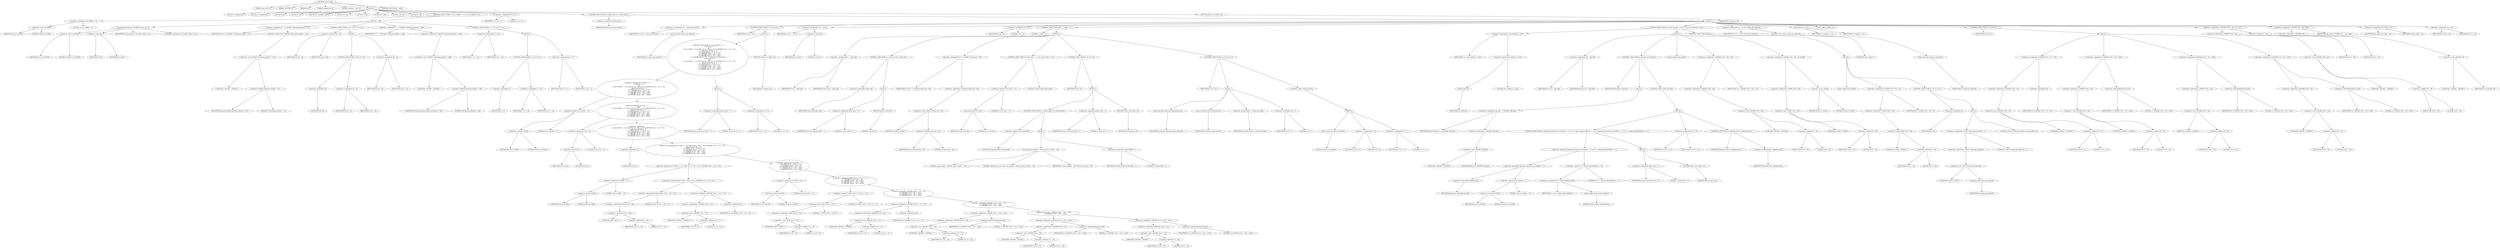 digraph cache_insert {  
"1000111" [label = "(METHOD,cache_insert)" ]
"1000112" [label = "(PARAM,const char *a1)" ]
"1000113" [label = "(PARAM,_DWORD *a2)" ]
"1000114" [label = "(PARAM,int a3)" ]
"1000115" [label = "(PARAM,unsigned int a4)" ]
"1000116" [label = "(PARAM,unsigned __int16 a5)" ]
"1000117" [label = "(BLOCK,,)" ]
"1000118" [label = "(LOCAL,v6: unsigned int)" ]
"1000119" [label = "(LOCAL,v7: unsigned int)" ]
"1000120" [label = "(LOCAL,v8: int)" ]
"1000121" [label = "(LOCAL,v9: int)" ]
"1000122" [label = "(LOCAL,v10: unsigned __int16)" ]
"1000123" [label = "(LOCAL,v11: char *)" ]
"1000124" [label = "(LOCAL,v12: int)" ]
"1000125" [label = "(LOCAL,v13: char)" ]
"1000126" [label = "(LOCAL,v14: int)" ]
"1000127" [label = "(LOCAL,v15: int)" ]
"1000128" [label = "(CONTROL_STRUCTURE,if ( (a5 & 0x980) != 0 ),if ( (a5 & 0x980) != 0 ))" ]
"1000129" [label = "(<operator>.notEquals,(a5 & 0x980) != 0)" ]
"1000130" [label = "(<operator>.and,a5 & 0x980)" ]
"1000131" [label = "(IDENTIFIER,a5,a5 & 0x980)" ]
"1000132" [label = "(LITERAL,0x980,a5 & 0x980)" ]
"1000133" [label = "(LITERAL,0,(a5 & 0x980) != 0)" ]
"1000134" [label = "(BLOCK,,)" ]
"1000135" [label = "(log_query,log_query(a5 | 0x10000, (int)a1, a2, 0))" ]
"1000136" [label = "(<operator>.or,a5 | 0x10000)" ]
"1000137" [label = "(IDENTIFIER,a5,a5 | 0x10000)" ]
"1000138" [label = "(LITERAL,0x10000,a5 | 0x10000)" ]
"1000139" [label = "(<operator>.cast,(int)a1)" ]
"1000140" [label = "(UNKNOWN,int,int)" ]
"1000141" [label = "(IDENTIFIER,a1,(int)a1)" ]
"1000142" [label = "(IDENTIFIER,a2,log_query(a5 | 0x10000, (int)a1, a2, 0))" ]
"1000143" [label = "(LITERAL,0,log_query(a5 | 0x10000, (int)a1, a2, 0))" ]
"1000144" [label = "(<operator>.assignment,v6 = *(_DWORD *)(dnsmasq_daemon + 252))" ]
"1000145" [label = "(IDENTIFIER,v6,v6 = *(_DWORD *)(dnsmasq_daemon + 252))" ]
"1000146" [label = "(<operator>.indirection,*(_DWORD *)(dnsmasq_daemon + 252))" ]
"1000147" [label = "(<operator>.cast,(_DWORD *)(dnsmasq_daemon + 252))" ]
"1000148" [label = "(UNKNOWN,_DWORD *,_DWORD *)" ]
"1000149" [label = "(<operator>.addition,dnsmasq_daemon + 252)" ]
"1000150" [label = "(IDENTIFIER,dnsmasq_daemon,dnsmasq_daemon + 252)" ]
"1000151" [label = "(LITERAL,252,dnsmasq_daemon + 252)" ]
"1000152" [label = "(CONTROL_STRUCTURE,if ( v6 < a4 ),if ( v6 < a4 ))" ]
"1000153" [label = "(<operator>.lessThan,v6 < a4)" ]
"1000154" [label = "(IDENTIFIER,v6,v6 < a4)" ]
"1000155" [label = "(IDENTIFIER,a4,v6 < a4)" ]
"1000156" [label = "(BLOCK,,)" ]
"1000157" [label = "(CONTROL_STRUCTURE,if ( !v6 ),if ( !v6 ))" ]
"1000158" [label = "(<operator>.logicalNot,!v6)" ]
"1000159" [label = "(IDENTIFIER,v6,!v6)" ]
"1000160" [label = "(<operator>.assignment,v6 = a4)" ]
"1000161" [label = "(IDENTIFIER,v6,v6 = a4)" ]
"1000162" [label = "(IDENTIFIER,a4,v6 = a4)" ]
"1000163" [label = "(<operator>.assignment,a4 = v6)" ]
"1000164" [label = "(IDENTIFIER,a4,a4 = v6)" ]
"1000165" [label = "(IDENTIFIER,v6,a4 = v6)" ]
"1000166" [label = "(<operator>.assignment,v7 = *(_DWORD *)(dnsmasq_daemon + 248))" ]
"1000167" [label = "(IDENTIFIER,v7,v7 = *(_DWORD *)(dnsmasq_daemon + 248))" ]
"1000168" [label = "(<operator>.indirection,*(_DWORD *)(dnsmasq_daemon + 248))" ]
"1000169" [label = "(<operator>.cast,(_DWORD *)(dnsmasq_daemon + 248))" ]
"1000170" [label = "(UNKNOWN,_DWORD *,_DWORD *)" ]
"1000171" [label = "(<operator>.addition,dnsmasq_daemon + 248)" ]
"1000172" [label = "(IDENTIFIER,dnsmasq_daemon,dnsmasq_daemon + 248)" ]
"1000173" [label = "(LITERAL,248,dnsmasq_daemon + 248)" ]
"1000174" [label = "(CONTROL_STRUCTURE,if ( v7 > a4 ),if ( v7 > a4 ))" ]
"1000175" [label = "(<operator>.greaterThan,v7 > a4)" ]
"1000176" [label = "(IDENTIFIER,v7,v7 > a4)" ]
"1000177" [label = "(IDENTIFIER,a4,v7 > a4)" ]
"1000178" [label = "(BLOCK,,)" ]
"1000179" [label = "(CONTROL_STRUCTURE,if ( !v7 ),if ( !v7 ))" ]
"1000180" [label = "(<operator>.logicalNot,!v7)" ]
"1000181" [label = "(IDENTIFIER,v7,!v7)" ]
"1000182" [label = "(<operator>.assignment,v7 = a4)" ]
"1000183" [label = "(IDENTIFIER,v7,v7 = a4)" ]
"1000184" [label = "(IDENTIFIER,a4,v7 = a4)" ]
"1000185" [label = "(<operator>.assignment,a4 = v7)" ]
"1000186" [label = "(IDENTIFIER,a4,a4 = v7)" ]
"1000187" [label = "(IDENTIFIER,v7,a4 = v7)" ]
"1000188" [label = "(<operator>.assignment,v14 = 0)" ]
"1000189" [label = "(IDENTIFIER,v14,v14 = 0)" ]
"1000190" [label = "(LITERAL,0,v14 = 0)" ]
"1000191" [label = "(CONTROL_STRUCTURE,if ( !insert_error ),if ( !insert_error ))" ]
"1000192" [label = "(<operator>.logicalNot,!insert_error)" ]
"1000193" [label = "(IDENTIFIER,insert_error,!insert_error)" ]
"1000194" [label = "(BLOCK,,)" ]
"1000195" [label = "(<operator>.assignment,v14 = cache_scan_free(a5))" ]
"1000196" [label = "(IDENTIFIER,v14,v14 = cache_scan_free(a5))" ]
"1000197" [label = "(cache_scan_free,cache_scan_free(a5))" ]
"1000198" [label = "(IDENTIFIER,a5,cache_scan_free(a5))" ]
"1000199" [label = "(CONTROL_STRUCTURE,if ( v14 ),if ( v14 ))" ]
"1000200" [label = "(IDENTIFIER,v14,if ( v14 ))" ]
"1000201" [label = "(BLOCK,,)" ]
"1000202" [label = "(CONTROL_STRUCTURE,if ( (a5 & 0x180) == 0\n        || (a5 & 8) == 0\n        || !a2\n        || ((a5 & 0x80) == 0 || *(char *)(v14 + 36) >= 0 || *(_DWORD *)(v14 + 12) != *a2)\n        && ((a5 & 0x100) == 0\n         || (*(_BYTE *)(v14 + 37) & 1) == 0\n         || *(_DWORD *)(v14 + 12) != *a2\n         || *(_DWORD *)(v14 + 16) != a2[1]\n         || *(_DWORD *)(v14 + 20) != a2[2]\n         || *(_DWORD *)(v14 + 24) != a2[3]) ),if ( (a5 & 0x180) == 0\n        || (a5 & 8) == 0\n        || !a2\n        || ((a5 & 0x80) == 0 || *(char *)(v14 + 36) >= 0 || *(_DWORD *)(v14 + 12) != *a2)\n        && ((a5 & 0x100) == 0\n         || (*(_BYTE *)(v14 + 37) & 1) == 0\n         || *(_DWORD *)(v14 + 12) != *a2\n         || *(_DWORD *)(v14 + 16) != a2[1]\n         || *(_DWORD *)(v14 + 20) != a2[2]\n         || *(_DWORD *)(v14 + 24) != a2[3]) ))" ]
"1000203" [label = "(<operator>.logicalOr,(a5 & 0x180) == 0\n        || (a5 & 8) == 0\n        || !a2\n        || ((a5 & 0x80) == 0 || *(char *)(v14 + 36) >= 0 || *(_DWORD *)(v14 + 12) != *a2)\n        && ((a5 & 0x100) == 0\n         || (*(_BYTE *)(v14 + 37) & 1) == 0\n         || *(_DWORD *)(v14 + 12) != *a2\n         || *(_DWORD *)(v14 + 16) != a2[1]\n         || *(_DWORD *)(v14 + 20) != a2[2]\n         || *(_DWORD *)(v14 + 24) != a2[3]))" ]
"1000204" [label = "(<operator>.equals,(a5 & 0x180) == 0)" ]
"1000205" [label = "(<operator>.and,a5 & 0x180)" ]
"1000206" [label = "(IDENTIFIER,a5,a5 & 0x180)" ]
"1000207" [label = "(LITERAL,0x180,a5 & 0x180)" ]
"1000208" [label = "(LITERAL,0,(a5 & 0x180) == 0)" ]
"1000209" [label = "(<operator>.logicalOr,(a5 & 8) == 0\n        || !a2\n        || ((a5 & 0x80) == 0 || *(char *)(v14 + 36) >= 0 || *(_DWORD *)(v14 + 12) != *a2)\n        && ((a5 & 0x100) == 0\n         || (*(_BYTE *)(v14 + 37) & 1) == 0\n         || *(_DWORD *)(v14 + 12) != *a2\n         || *(_DWORD *)(v14 + 16) != a2[1]\n         || *(_DWORD *)(v14 + 20) != a2[2]\n         || *(_DWORD *)(v14 + 24) != a2[3]))" ]
"1000210" [label = "(<operator>.equals,(a5 & 8) == 0)" ]
"1000211" [label = "(<operator>.and,a5 & 8)" ]
"1000212" [label = "(IDENTIFIER,a5,a5 & 8)" ]
"1000213" [label = "(LITERAL,8,a5 & 8)" ]
"1000214" [label = "(LITERAL,0,(a5 & 8) == 0)" ]
"1000215" [label = "(<operator>.logicalOr,!a2\n        || ((a5 & 0x80) == 0 || *(char *)(v14 + 36) >= 0 || *(_DWORD *)(v14 + 12) != *a2)\n        && ((a5 & 0x100) == 0\n         || (*(_BYTE *)(v14 + 37) & 1) == 0\n         || *(_DWORD *)(v14 + 12) != *a2\n         || *(_DWORD *)(v14 + 16) != a2[1]\n         || *(_DWORD *)(v14 + 20) != a2[2]\n         || *(_DWORD *)(v14 + 24) != a2[3]))" ]
"1000216" [label = "(<operator>.logicalNot,!a2)" ]
"1000217" [label = "(IDENTIFIER,a2,!a2)" ]
"1000218" [label = "(<operator>.logicalAnd,((a5 & 0x80) == 0 || *(char *)(v14 + 36) >= 0 || *(_DWORD *)(v14 + 12) != *a2)\n        && ((a5 & 0x100) == 0\n         || (*(_BYTE *)(v14 + 37) & 1) == 0\n         || *(_DWORD *)(v14 + 12) != *a2\n         || *(_DWORD *)(v14 + 16) != a2[1]\n         || *(_DWORD *)(v14 + 20) != a2[2]\n         || *(_DWORD *)(v14 + 24) != a2[3]))" ]
"1000219" [label = "(<operator>.logicalOr,(a5 & 0x80) == 0 || *(char *)(v14 + 36) >= 0 || *(_DWORD *)(v14 + 12) != *a2)" ]
"1000220" [label = "(<operator>.equals,(a5 & 0x80) == 0)" ]
"1000221" [label = "(<operator>.and,a5 & 0x80)" ]
"1000222" [label = "(IDENTIFIER,a5,a5 & 0x80)" ]
"1000223" [label = "(LITERAL,0x80,a5 & 0x80)" ]
"1000224" [label = "(LITERAL,0,(a5 & 0x80) == 0)" ]
"1000225" [label = "(<operator>.logicalOr,*(char *)(v14 + 36) >= 0 || *(_DWORD *)(v14 + 12) != *a2)" ]
"1000226" [label = "(<operator>.greaterEqualsThan,*(char *)(v14 + 36) >= 0)" ]
"1000227" [label = "(<operator>.indirection,*(char *)(v14 + 36))" ]
"1000228" [label = "(<operator>.cast,(char *)(v14 + 36))" ]
"1000229" [label = "(UNKNOWN,char *,char *)" ]
"1000230" [label = "(<operator>.addition,v14 + 36)" ]
"1000231" [label = "(IDENTIFIER,v14,v14 + 36)" ]
"1000232" [label = "(LITERAL,36,v14 + 36)" ]
"1000233" [label = "(LITERAL,0,*(char *)(v14 + 36) >= 0)" ]
"1000234" [label = "(<operator>.notEquals,*(_DWORD *)(v14 + 12) != *a2)" ]
"1000235" [label = "(<operator>.indirection,*(_DWORD *)(v14 + 12))" ]
"1000236" [label = "(<operator>.cast,(_DWORD *)(v14 + 12))" ]
"1000237" [label = "(UNKNOWN,_DWORD *,_DWORD *)" ]
"1000238" [label = "(<operator>.addition,v14 + 12)" ]
"1000239" [label = "(IDENTIFIER,v14,v14 + 12)" ]
"1000240" [label = "(LITERAL,12,v14 + 12)" ]
"1000241" [label = "(<operator>.indirection,*a2)" ]
"1000242" [label = "(IDENTIFIER,a2,*(_DWORD *)(v14 + 12) != *a2)" ]
"1000243" [label = "(<operator>.logicalOr,(a5 & 0x100) == 0\n         || (*(_BYTE *)(v14 + 37) & 1) == 0\n         || *(_DWORD *)(v14 + 12) != *a2\n         || *(_DWORD *)(v14 + 16) != a2[1]\n         || *(_DWORD *)(v14 + 20) != a2[2]\n         || *(_DWORD *)(v14 + 24) != a2[3])" ]
"1000244" [label = "(<operator>.equals,(a5 & 0x100) == 0)" ]
"1000245" [label = "(<operator>.and,a5 & 0x100)" ]
"1000246" [label = "(IDENTIFIER,a5,a5 & 0x100)" ]
"1000247" [label = "(LITERAL,0x100,a5 & 0x100)" ]
"1000248" [label = "(LITERAL,0,(a5 & 0x100) == 0)" ]
"1000249" [label = "(<operator>.logicalOr,(*(_BYTE *)(v14 + 37) & 1) == 0\n         || *(_DWORD *)(v14 + 12) != *a2\n         || *(_DWORD *)(v14 + 16) != a2[1]\n         || *(_DWORD *)(v14 + 20) != a2[2]\n         || *(_DWORD *)(v14 + 24) != a2[3])" ]
"1000250" [label = "(<operator>.equals,(*(_BYTE *)(v14 + 37) & 1) == 0)" ]
"1000251" [label = "(<operator>.and,*(_BYTE *)(v14 + 37) & 1)" ]
"1000252" [label = "(<operator>.indirection,*(_BYTE *)(v14 + 37))" ]
"1000253" [label = "(<operator>.cast,(_BYTE *)(v14 + 37))" ]
"1000254" [label = "(UNKNOWN,_BYTE *,_BYTE *)" ]
"1000255" [label = "(<operator>.addition,v14 + 37)" ]
"1000256" [label = "(IDENTIFIER,v14,v14 + 37)" ]
"1000257" [label = "(LITERAL,37,v14 + 37)" ]
"1000258" [label = "(LITERAL,1,*(_BYTE *)(v14 + 37) & 1)" ]
"1000259" [label = "(LITERAL,0,(*(_BYTE *)(v14 + 37) & 1) == 0)" ]
"1000260" [label = "(<operator>.logicalOr,*(_DWORD *)(v14 + 12) != *a2\n         || *(_DWORD *)(v14 + 16) != a2[1]\n         || *(_DWORD *)(v14 + 20) != a2[2]\n         || *(_DWORD *)(v14 + 24) != a2[3])" ]
"1000261" [label = "(<operator>.notEquals,*(_DWORD *)(v14 + 12) != *a2)" ]
"1000262" [label = "(<operator>.indirection,*(_DWORD *)(v14 + 12))" ]
"1000263" [label = "(<operator>.cast,(_DWORD *)(v14 + 12))" ]
"1000264" [label = "(UNKNOWN,_DWORD *,_DWORD *)" ]
"1000265" [label = "(<operator>.addition,v14 + 12)" ]
"1000266" [label = "(IDENTIFIER,v14,v14 + 12)" ]
"1000267" [label = "(LITERAL,12,v14 + 12)" ]
"1000268" [label = "(<operator>.indirection,*a2)" ]
"1000269" [label = "(IDENTIFIER,a2,*(_DWORD *)(v14 + 12) != *a2)" ]
"1000270" [label = "(<operator>.logicalOr,*(_DWORD *)(v14 + 16) != a2[1]\n         || *(_DWORD *)(v14 + 20) != a2[2]\n         || *(_DWORD *)(v14 + 24) != a2[3])" ]
"1000271" [label = "(<operator>.notEquals,*(_DWORD *)(v14 + 16) != a2[1])" ]
"1000272" [label = "(<operator>.indirection,*(_DWORD *)(v14 + 16))" ]
"1000273" [label = "(<operator>.cast,(_DWORD *)(v14 + 16))" ]
"1000274" [label = "(UNKNOWN,_DWORD *,_DWORD *)" ]
"1000275" [label = "(<operator>.addition,v14 + 16)" ]
"1000276" [label = "(IDENTIFIER,v14,v14 + 16)" ]
"1000277" [label = "(LITERAL,16,v14 + 16)" ]
"1000278" [label = "(<operator>.indirectIndexAccess,a2[1])" ]
"1000279" [label = "(IDENTIFIER,a2,*(_DWORD *)(v14 + 16) != a2[1])" ]
"1000280" [label = "(LITERAL,1,*(_DWORD *)(v14 + 16) != a2[1])" ]
"1000281" [label = "(<operator>.logicalOr,*(_DWORD *)(v14 + 20) != a2[2]\n         || *(_DWORD *)(v14 + 24) != a2[3])" ]
"1000282" [label = "(<operator>.notEquals,*(_DWORD *)(v14 + 20) != a2[2])" ]
"1000283" [label = "(<operator>.indirection,*(_DWORD *)(v14 + 20))" ]
"1000284" [label = "(<operator>.cast,(_DWORD *)(v14 + 20))" ]
"1000285" [label = "(UNKNOWN,_DWORD *,_DWORD *)" ]
"1000286" [label = "(<operator>.addition,v14 + 20)" ]
"1000287" [label = "(IDENTIFIER,v14,v14 + 20)" ]
"1000288" [label = "(LITERAL,20,v14 + 20)" ]
"1000289" [label = "(<operator>.indirectIndexAccess,a2[2])" ]
"1000290" [label = "(IDENTIFIER,a2,*(_DWORD *)(v14 + 20) != a2[2])" ]
"1000291" [label = "(LITERAL,2,*(_DWORD *)(v14 + 20) != a2[2])" ]
"1000292" [label = "(<operator>.notEquals,*(_DWORD *)(v14 + 24) != a2[3])" ]
"1000293" [label = "(<operator>.indirection,*(_DWORD *)(v14 + 24))" ]
"1000294" [label = "(<operator>.cast,(_DWORD *)(v14 + 24))" ]
"1000295" [label = "(UNKNOWN,_DWORD *,_DWORD *)" ]
"1000296" [label = "(<operator>.addition,v14 + 24)" ]
"1000297" [label = "(IDENTIFIER,v14,v14 + 24)" ]
"1000298" [label = "(LITERAL,24,v14 + 24)" ]
"1000299" [label = "(<operator>.indirectIndexAccess,a2[3])" ]
"1000300" [label = "(IDENTIFIER,a2,*(_DWORD *)(v14 + 24) != a2[3])" ]
"1000301" [label = "(LITERAL,3,*(_DWORD *)(v14 + 24) != a2[3])" ]
"1000302" [label = "(BLOCK,,)" ]
"1000303" [label = "(<operator>.assignment,insert_error = 1)" ]
"1000304" [label = "(IDENTIFIER,insert_error,insert_error = 1)" ]
"1000305" [label = "(LITERAL,1,insert_error = 1)" ]
"1000306" [label = "(<operator>.assignment,v14 = 0)" ]
"1000307" [label = "(IDENTIFIER,v14,v14 = 0)" ]
"1000308" [label = "(LITERAL,0,v14 = 0)" ]
"1000309" [label = "(RETURN,return v14;,return v14;)" ]
"1000310" [label = "(IDENTIFIER,v14,return v14;)" ]
"1000311" [label = "(<operator>.assignment,v15 = a5 & 4)" ]
"1000312" [label = "(IDENTIFIER,v15,v15 = a5 & 4)" ]
"1000313" [label = "(<operator>.and,a5 & 4)" ]
"1000314" [label = "(IDENTIFIER,a5,a5 & 4)" ]
"1000315" [label = "(LITERAL,4,a5 & 4)" ]
"1000316" [label = "(<operator>.assignment,v8 = 0)" ]
"1000317" [label = "(IDENTIFIER,v8,v8 = 0)" ]
"1000318" [label = "(LITERAL,0,v8 = 0)" ]
"1000319" [label = "(CONTROL_STRUCTURE,while ( 1 ),while ( 1 ))" ]
"1000320" [label = "(LITERAL,1,while ( 1 ))" ]
"1000321" [label = "(BLOCK,,)" ]
"1000322" [label = "(<operator>.assignment,v9 = cache_tail)" ]
"1000323" [label = "(IDENTIFIER,v9,v9 = cache_tail)" ]
"1000324" [label = "(IDENTIFIER,cache_tail,v9 = cache_tail)" ]
"1000325" [label = "(CONTROL_STRUCTURE,if ( !cache_tail ),if ( !cache_tail ))" ]
"1000326" [label = "(<operator>.logicalNot,!cache_tail)" ]
"1000327" [label = "(IDENTIFIER,cache_tail,!cache_tail)" ]
"1000328" [label = "(BLOCK,,)" ]
"1000329" [label = "(<operator>.assignment,insert_error = 1)" ]
"1000330" [label = "(IDENTIFIER,insert_error,insert_error = 1)" ]
"1000331" [label = "(LITERAL,1,insert_error = 1)" ]
"1000332" [label = "(RETURN,return 0;,return 0;)" ]
"1000333" [label = "(LITERAL,0,return 0;)" ]
"1000334" [label = "(<operator>.assignment,v10 = *(_WORD *)(cache_tail + 36))" ]
"1000335" [label = "(IDENTIFIER,v10,v10 = *(_WORD *)(cache_tail + 36))" ]
"1000336" [label = "(<operator>.indirection,*(_WORD *)(cache_tail + 36))" ]
"1000337" [label = "(<operator>.cast,(_WORD *)(cache_tail + 36))" ]
"1000338" [label = "(UNKNOWN,_WORD *,_WORD *)" ]
"1000339" [label = "(<operator>.addition,cache_tail + 36)" ]
"1000340" [label = "(IDENTIFIER,cache_tail,cache_tail + 36)" ]
"1000341" [label = "(LITERAL,36,cache_tail + 36)" ]
"1000342" [label = "(CONTROL_STRUCTURE,if ( (v10 & 0xC) == 0 ),if ( (v10 & 0xC) == 0 ))" ]
"1000343" [label = "(<operator>.equals,(v10 & 0xC) == 0)" ]
"1000344" [label = "(<operator>.and,v10 & 0xC)" ]
"1000345" [label = "(IDENTIFIER,v10,v10 & 0xC)" ]
"1000346" [label = "(LITERAL,0xC,v10 & 0xC)" ]
"1000347" [label = "(LITERAL,0,(v10 & 0xC) == 0)" ]
"1000348" [label = "(CONTROL_STRUCTURE,break;,break;)" ]
"1000349" [label = "(CONTROL_STRUCTURE,if ( v8 ),if ( v8 ))" ]
"1000350" [label = "(IDENTIFIER,v8,if ( v8 ))" ]
"1000351" [label = "(BLOCK,,)" ]
"1000352" [label = "(CONTROL_STRUCTURE,if ( !warned_8446 ),if ( !warned_8446 ))" ]
"1000353" [label = "(<operator>.logicalNot,!warned_8446)" ]
"1000354" [label = "(IDENTIFIER,warned_8446,!warned_8446)" ]
"1000355" [label = "(BLOCK,,)" ]
"1000356" [label = "(my_syslog,my_syslog(3, \"Internal error in cache.\", v13))" ]
"1000357" [label = "(LITERAL,3,my_syslog(3, \"Internal error in cache.\", v13))" ]
"1000358" [label = "(LITERAL,\"Internal error in cache.\",my_syslog(3, \"Internal error in cache.\", v13))" ]
"1000359" [label = "(IDENTIFIER,v13,my_syslog(3, \"Internal error in cache.\", v13))" ]
"1000360" [label = "(<operator>.assignment,warned_8446 = 1)" ]
"1000361" [label = "(IDENTIFIER,warned_8446,warned_8446 = 1)" ]
"1000362" [label = "(LITERAL,1,warned_8446 = 1)" ]
"1000363" [label = "(<operator>.assignment,insert_error = 1)" ]
"1000364" [label = "(IDENTIFIER,insert_error,insert_error = 1)" ]
"1000365" [label = "(LITERAL,1,insert_error = 1)" ]
"1000366" [label = "(RETURN,return v14;,return v14;)" ]
"1000367" [label = "(IDENTIFIER,v14,return v14;)" ]
"1000368" [label = "(CONTROL_STRUCTURE,if ( v15 ),if ( v15 ))" ]
"1000369" [label = "(IDENTIFIER,v15,if ( v15 ))" ]
"1000370" [label = "(BLOCK,,)" ]
"1000371" [label = "(cache_get_name,cache_get_name(cache_tail))" ]
"1000372" [label = "(IDENTIFIER,cache_tail,cache_get_name(cache_tail))" ]
"1000373" [label = "(cache_scan_free,cache_scan_free(v10))" ]
"1000374" [label = "(IDENTIFIER,v10,cache_scan_free(v10))" ]
"1000375" [label = "(<operator>.preIncrement,++cache_live_freed)" ]
"1000376" [label = "(IDENTIFIER,cache_live_freed,++cache_live_freed)" ]
"1000377" [label = "(<operator>.assignment,v8 = 1)" ]
"1000378" [label = "(IDENTIFIER,v8,v8 = 1)" ]
"1000379" [label = "(LITERAL,1,v8 = 1)" ]
"1000380" [label = "(CONTROL_STRUCTURE,else,else)" ]
"1000381" [label = "(BLOCK,,)" ]
"1000382" [label = "(cache_scan_free,cache_scan_free(0))" ]
"1000383" [label = "(LITERAL,0,cache_scan_free(0))" ]
"1000384" [label = "(<operator>.assignment,v8 = 0)" ]
"1000385" [label = "(IDENTIFIER,v8,v8 = 0)" ]
"1000386" [label = "(LITERAL,0,v8 = 0)" ]
"1000387" [label = "(<operator>.assignment,v15 = 1)" ]
"1000388" [label = "(IDENTIFIER,v15,v15 = 1)" ]
"1000389" [label = "(LITERAL,1,v15 = 1)" ]
"1000390" [label = "(CONTROL_STRUCTURE,if ( a1 && strlen(a1) > 0x31 ),if ( a1 && strlen(a1) > 0x31 ))" ]
"1000391" [label = "(<operator>.logicalAnd,a1 && strlen(a1) > 0x31)" ]
"1000392" [label = "(IDENTIFIER,a1,a1 && strlen(a1) > 0x31)" ]
"1000393" [label = "(<operator>.greaterThan,strlen(a1) > 0x31)" ]
"1000394" [label = "(strlen,strlen(a1))" ]
"1000395" [label = "(IDENTIFIER,a1,strlen(a1))" ]
"1000396" [label = "(LITERAL,0x31,strlen(a1) > 0x31)" ]
"1000397" [label = "(BLOCK,,)" ]
"1000398" [label = "(<operator>.assignment,v14 = big_free)" ]
"1000399" [label = "(IDENTIFIER,v14,v14 = big_free)" ]
"1000400" [label = "(IDENTIFIER,big_free,v14 = big_free)" ]
"1000401" [label = "(CONTROL_STRUCTURE,if ( big_free ),if ( big_free ))" ]
"1000402" [label = "(IDENTIFIER,big_free,if ( big_free ))" ]
"1000403" [label = "(BLOCK,,)" ]
"1000404" [label = "(<operator>.assignment,big_free = *(_DWORD *)big_free)" ]
"1000405" [label = "(IDENTIFIER,big_free,big_free = *(_DWORD *)big_free)" ]
"1000406" [label = "(<operator>.indirection,*(_DWORD *)big_free)" ]
"1000407" [label = "(<operator>.cast,(_DWORD *)big_free)" ]
"1000408" [label = "(UNKNOWN,_DWORD *,_DWORD *)" ]
"1000409" [label = "(IDENTIFIER,big_free,(_DWORD *)big_free)" ]
"1000410" [label = "(CONTROL_STRUCTURE,else,else)" ]
"1000411" [label = "(BLOCK,,)" ]
"1000412" [label = "(CONTROL_STRUCTURE,if ( !bignames_left && (a5 & 0x5000) == 0 || (v12 = whine_malloc(0x404u)) == 0 ),if ( !bignames_left && (a5 & 0x5000) == 0 || (v12 = whine_malloc(0x404u)) == 0 ))" ]
"1000413" [label = "(<operator>.logicalOr,!bignames_left && (a5 & 0x5000) == 0 || (v12 = whine_malloc(0x404u)) == 0)" ]
"1000414" [label = "(<operator>.logicalAnd,!bignames_left && (a5 & 0x5000) == 0)" ]
"1000415" [label = "(<operator>.logicalNot,!bignames_left)" ]
"1000416" [label = "(IDENTIFIER,bignames_left,!bignames_left)" ]
"1000417" [label = "(<operator>.equals,(a5 & 0x5000) == 0)" ]
"1000418" [label = "(<operator>.and,a5 & 0x5000)" ]
"1000419" [label = "(IDENTIFIER,a5,a5 & 0x5000)" ]
"1000420" [label = "(LITERAL,0x5000,a5 & 0x5000)" ]
"1000421" [label = "(LITERAL,0,(a5 & 0x5000) == 0)" ]
"1000422" [label = "(<operator>.equals,(v12 = whine_malloc(0x404u)) == 0)" ]
"1000423" [label = "(<operator>.assignment,v12 = whine_malloc(0x404u))" ]
"1000424" [label = "(IDENTIFIER,v12,v12 = whine_malloc(0x404u))" ]
"1000425" [label = "(whine_malloc,whine_malloc(0x404u))" ]
"1000426" [label = "(LITERAL,0x404u,whine_malloc(0x404u))" ]
"1000427" [label = "(LITERAL,0,(v12 = whine_malloc(0x404u)) == 0)" ]
"1000428" [label = "(BLOCK,,)" ]
"1000429" [label = "(<operator>.assignment,insert_error = 1)" ]
"1000430" [label = "(IDENTIFIER,insert_error,insert_error = 1)" ]
"1000431" [label = "(LITERAL,1,insert_error = 1)" ]
"1000432" [label = "(RETURN,return v14;,return v14;)" ]
"1000433" [label = "(IDENTIFIER,v14,return v14;)" ]
"1000434" [label = "(<operator>.assignment,v14 = v12)" ]
"1000435" [label = "(IDENTIFIER,v14,v14 = v12)" ]
"1000436" [label = "(IDENTIFIER,v12,v14 = v12)" ]
"1000437" [label = "(CONTROL_STRUCTURE,if ( bignames_left ),if ( bignames_left ))" ]
"1000438" [label = "(IDENTIFIER,bignames_left,if ( bignames_left ))" ]
"1000439" [label = "(<operator>.preDecrement,--bignames_left)" ]
"1000440" [label = "(IDENTIFIER,bignames_left,--bignames_left)" ]
"1000441" [label = "(cache_unlink,cache_unlink())" ]
"1000442" [label = "(<operator>.assignment,*(_DWORD *)(v9 + 40) = v14)" ]
"1000443" [label = "(<operator>.indirection,*(_DWORD *)(v9 + 40))" ]
"1000444" [label = "(<operator>.cast,(_DWORD *)(v9 + 40))" ]
"1000445" [label = "(UNKNOWN,_DWORD *,_DWORD *)" ]
"1000446" [label = "(<operator>.addition,v9 + 40)" ]
"1000447" [label = "(IDENTIFIER,v9,v9 + 40)" ]
"1000448" [label = "(LITERAL,40,v9 + 40)" ]
"1000449" [label = "(IDENTIFIER,v14,*(_DWORD *)(v9 + 40) = v14)" ]
"1000450" [label = "(<operator>.assignment,*(_WORD *)(v9 + 36) = a5 | 0x200)" ]
"1000451" [label = "(<operator>.indirection,*(_WORD *)(v9 + 36))" ]
"1000452" [label = "(<operator>.cast,(_WORD *)(v9 + 36))" ]
"1000453" [label = "(UNKNOWN,_WORD *,_WORD *)" ]
"1000454" [label = "(<operator>.addition,v9 + 36)" ]
"1000455" [label = "(IDENTIFIER,v9,v9 + 36)" ]
"1000456" [label = "(LITERAL,36,v9 + 36)" ]
"1000457" [label = "(<operator>.or,a5 | 0x200)" ]
"1000458" [label = "(IDENTIFIER,a5,a5 | 0x200)" ]
"1000459" [label = "(LITERAL,0x200,a5 | 0x200)" ]
"1000460" [label = "(CONTROL_STRUCTURE,else,else)" ]
"1000461" [label = "(BLOCK,,)" ]
"1000462" [label = "(cache_unlink,cache_unlink())" ]
"1000463" [label = "(<operator>.assignment,*(_WORD *)(v9 + 36) = a5)" ]
"1000464" [label = "(<operator>.indirection,*(_WORD *)(v9 + 36))" ]
"1000465" [label = "(<operator>.cast,(_WORD *)(v9 + 36))" ]
"1000466" [label = "(UNKNOWN,_WORD *,_WORD *)" ]
"1000467" [label = "(<operator>.addition,v9 + 36)" ]
"1000468" [label = "(IDENTIFIER,v9,v9 + 36)" ]
"1000469" [label = "(LITERAL,36,v9 + 36)" ]
"1000470" [label = "(IDENTIFIER,a5,*(_WORD *)(v9 + 36) = a5)" ]
"1000471" [label = "(CONTROL_STRUCTURE,if ( !a1 ),if ( !a1 ))" ]
"1000472" [label = "(<operator>.logicalNot,!a1)" ]
"1000473" [label = "(IDENTIFIER,a1,!a1)" ]
"1000474" [label = "(BLOCK,,)" ]
"1000475" [label = "(<operator>.assignment,*(_BYTE *)cache_get_name(v9) = 0)" ]
"1000476" [label = "(<operator>.indirection,*(_BYTE *)cache_get_name(v9))" ]
"1000477" [label = "(<operator>.cast,(_BYTE *)cache_get_name(v9))" ]
"1000478" [label = "(UNKNOWN,_BYTE *,_BYTE *)" ]
"1000479" [label = "(cache_get_name,cache_get_name(v9))" ]
"1000480" [label = "(IDENTIFIER,v9,cache_get_name(v9))" ]
"1000481" [label = "(LITERAL,0,*(_BYTE *)cache_get_name(v9) = 0)" ]
"1000482" [label = "(CONTROL_STRUCTURE,goto LABEL_43;,goto LABEL_43;)" ]
"1000483" [label = "(<operator>.assignment,v11 = (char *)cache_get_name(v9))" ]
"1000484" [label = "(IDENTIFIER,v11,v11 = (char *)cache_get_name(v9))" ]
"1000485" [label = "(<operator>.cast,(char *)cache_get_name(v9))" ]
"1000486" [label = "(UNKNOWN,char *,char *)" ]
"1000487" [label = "(cache_get_name,cache_get_name(v9))" ]
"1000488" [label = "(IDENTIFIER,v9,cache_get_name(v9))" ]
"1000489" [label = "(strcpy,strcpy(v11, a1))" ]
"1000490" [label = "(IDENTIFIER,v11,strcpy(v11, a1))" ]
"1000491" [label = "(IDENTIFIER,a1,strcpy(v11, a1))" ]
"1000492" [label = "(JUMP_TARGET,LABEL_43)" ]
"1000493" [label = "(CONTROL_STRUCTURE,if ( a2 ),if ( a2 ))" ]
"1000494" [label = "(IDENTIFIER,a2,if ( a2 ))" ]
"1000495" [label = "(BLOCK,,)" ]
"1000496" [label = "(<operator>.assignment,*(_DWORD *)(v9 + 12) = *a2)" ]
"1000497" [label = "(<operator>.indirection,*(_DWORD *)(v9 + 12))" ]
"1000498" [label = "(<operator>.cast,(_DWORD *)(v9 + 12))" ]
"1000499" [label = "(UNKNOWN,_DWORD *,_DWORD *)" ]
"1000500" [label = "(<operator>.addition,v9 + 12)" ]
"1000501" [label = "(IDENTIFIER,v9,v9 + 12)" ]
"1000502" [label = "(LITERAL,12,v9 + 12)" ]
"1000503" [label = "(<operator>.indirection,*a2)" ]
"1000504" [label = "(IDENTIFIER,a2,*(_DWORD *)(v9 + 12) = *a2)" ]
"1000505" [label = "(<operator>.assignment,*(_DWORD *)(v9 + 16) = a2[1])" ]
"1000506" [label = "(<operator>.indirection,*(_DWORD *)(v9 + 16))" ]
"1000507" [label = "(<operator>.cast,(_DWORD *)(v9 + 16))" ]
"1000508" [label = "(UNKNOWN,_DWORD *,_DWORD *)" ]
"1000509" [label = "(<operator>.addition,v9 + 16)" ]
"1000510" [label = "(IDENTIFIER,v9,v9 + 16)" ]
"1000511" [label = "(LITERAL,16,v9 + 16)" ]
"1000512" [label = "(<operator>.indirectIndexAccess,a2[1])" ]
"1000513" [label = "(IDENTIFIER,a2,*(_DWORD *)(v9 + 16) = a2[1])" ]
"1000514" [label = "(LITERAL,1,*(_DWORD *)(v9 + 16) = a2[1])" ]
"1000515" [label = "(<operator>.assignment,*(_DWORD *)(v9 + 20) = a2[2])" ]
"1000516" [label = "(<operator>.indirection,*(_DWORD *)(v9 + 20))" ]
"1000517" [label = "(<operator>.cast,(_DWORD *)(v9 + 20))" ]
"1000518" [label = "(UNKNOWN,_DWORD *,_DWORD *)" ]
"1000519" [label = "(<operator>.addition,v9 + 20)" ]
"1000520" [label = "(IDENTIFIER,v9,v9 + 20)" ]
"1000521" [label = "(LITERAL,20,v9 + 20)" ]
"1000522" [label = "(<operator>.indirectIndexAccess,a2[2])" ]
"1000523" [label = "(IDENTIFIER,a2,*(_DWORD *)(v9 + 20) = a2[2])" ]
"1000524" [label = "(LITERAL,2,*(_DWORD *)(v9 + 20) = a2[2])" ]
"1000525" [label = "(<operator>.assignment,*(_DWORD *)(v9 + 24) = a2[3])" ]
"1000526" [label = "(<operator>.indirection,*(_DWORD *)(v9 + 24))" ]
"1000527" [label = "(<operator>.cast,(_DWORD *)(v9 + 24))" ]
"1000528" [label = "(UNKNOWN,_DWORD *,_DWORD *)" ]
"1000529" [label = "(<operator>.addition,v9 + 24)" ]
"1000530" [label = "(IDENTIFIER,v9,v9 + 24)" ]
"1000531" [label = "(LITERAL,24,v9 + 24)" ]
"1000532" [label = "(<operator>.indirectIndexAccess,a2[3])" ]
"1000533" [label = "(IDENTIFIER,a2,*(_DWORD *)(v9 + 24) = a2[3])" ]
"1000534" [label = "(LITERAL,3,*(_DWORD *)(v9 + 24) = a2[3])" ]
"1000535" [label = "(<operator>.assignment,*(_DWORD *)(v9 + 28) = a3 + a4)" ]
"1000536" [label = "(<operator>.indirection,*(_DWORD *)(v9 + 28))" ]
"1000537" [label = "(<operator>.cast,(_DWORD *)(v9 + 28))" ]
"1000538" [label = "(UNKNOWN,_DWORD *,_DWORD *)" ]
"1000539" [label = "(<operator>.addition,v9 + 28)" ]
"1000540" [label = "(IDENTIFIER,v9,v9 + 28)" ]
"1000541" [label = "(LITERAL,28,v9 + 28)" ]
"1000542" [label = "(<operator>.addition,a3 + a4)" ]
"1000543" [label = "(IDENTIFIER,a3,a3 + a4)" ]
"1000544" [label = "(IDENTIFIER,a4,a3 + a4)" ]
"1000545" [label = "(<operator>.assignment,*(_DWORD *)v9 = new_chain)" ]
"1000546" [label = "(<operator>.indirection,*(_DWORD *)v9)" ]
"1000547" [label = "(<operator>.cast,(_DWORD *)v9)" ]
"1000548" [label = "(UNKNOWN,_DWORD *,_DWORD *)" ]
"1000549" [label = "(IDENTIFIER,v9,(_DWORD *)v9)" ]
"1000550" [label = "(IDENTIFIER,new_chain,*(_DWORD *)v9 = new_chain)" ]
"1000551" [label = "(<operator>.assignment,new_chain = v9)" ]
"1000552" [label = "(IDENTIFIER,new_chain,new_chain = v9)" ]
"1000553" [label = "(IDENTIFIER,v9,new_chain = v9)" ]
"1000554" [label = "(<operator>.assignment,v14 = v9)" ]
"1000555" [label = "(IDENTIFIER,v14,v14 = v9)" ]
"1000556" [label = "(IDENTIFIER,v9,v14 = v9)" ]
"1000557" [label = "(RETURN,return v14;,return v14;)" ]
"1000558" [label = "(IDENTIFIER,v14,return v14;)" ]
"1000559" [label = "(METHOD_RETURN,int __cdecl)" ]
  "1000111" -> "1000112" 
  "1000111" -> "1000113" 
  "1000111" -> "1000114" 
  "1000111" -> "1000115" 
  "1000111" -> "1000116" 
  "1000111" -> "1000117" 
  "1000111" -> "1000559" 
  "1000117" -> "1000118" 
  "1000117" -> "1000119" 
  "1000117" -> "1000120" 
  "1000117" -> "1000121" 
  "1000117" -> "1000122" 
  "1000117" -> "1000123" 
  "1000117" -> "1000124" 
  "1000117" -> "1000125" 
  "1000117" -> "1000126" 
  "1000117" -> "1000127" 
  "1000117" -> "1000128" 
  "1000117" -> "1000188" 
  "1000117" -> "1000191" 
  "1000117" -> "1000557" 
  "1000128" -> "1000129" 
  "1000128" -> "1000134" 
  "1000129" -> "1000130" 
  "1000129" -> "1000133" 
  "1000130" -> "1000131" 
  "1000130" -> "1000132" 
  "1000134" -> "1000135" 
  "1000134" -> "1000144" 
  "1000134" -> "1000152" 
  "1000134" -> "1000166" 
  "1000134" -> "1000174" 
  "1000135" -> "1000136" 
  "1000135" -> "1000139" 
  "1000135" -> "1000142" 
  "1000135" -> "1000143" 
  "1000136" -> "1000137" 
  "1000136" -> "1000138" 
  "1000139" -> "1000140" 
  "1000139" -> "1000141" 
  "1000144" -> "1000145" 
  "1000144" -> "1000146" 
  "1000146" -> "1000147" 
  "1000147" -> "1000148" 
  "1000147" -> "1000149" 
  "1000149" -> "1000150" 
  "1000149" -> "1000151" 
  "1000152" -> "1000153" 
  "1000152" -> "1000156" 
  "1000153" -> "1000154" 
  "1000153" -> "1000155" 
  "1000156" -> "1000157" 
  "1000156" -> "1000163" 
  "1000157" -> "1000158" 
  "1000157" -> "1000160" 
  "1000158" -> "1000159" 
  "1000160" -> "1000161" 
  "1000160" -> "1000162" 
  "1000163" -> "1000164" 
  "1000163" -> "1000165" 
  "1000166" -> "1000167" 
  "1000166" -> "1000168" 
  "1000168" -> "1000169" 
  "1000169" -> "1000170" 
  "1000169" -> "1000171" 
  "1000171" -> "1000172" 
  "1000171" -> "1000173" 
  "1000174" -> "1000175" 
  "1000174" -> "1000178" 
  "1000175" -> "1000176" 
  "1000175" -> "1000177" 
  "1000178" -> "1000179" 
  "1000178" -> "1000185" 
  "1000179" -> "1000180" 
  "1000179" -> "1000182" 
  "1000180" -> "1000181" 
  "1000182" -> "1000183" 
  "1000182" -> "1000184" 
  "1000185" -> "1000186" 
  "1000185" -> "1000187" 
  "1000188" -> "1000189" 
  "1000188" -> "1000190" 
  "1000191" -> "1000192" 
  "1000191" -> "1000194" 
  "1000192" -> "1000193" 
  "1000194" -> "1000195" 
  "1000194" -> "1000199" 
  "1000194" -> "1000311" 
  "1000194" -> "1000316" 
  "1000194" -> "1000319" 
  "1000194" -> "1000390" 
  "1000194" -> "1000483" 
  "1000194" -> "1000489" 
  "1000194" -> "1000492" 
  "1000194" -> "1000493" 
  "1000194" -> "1000535" 
  "1000194" -> "1000545" 
  "1000194" -> "1000551" 
  "1000194" -> "1000554" 
  "1000195" -> "1000196" 
  "1000195" -> "1000197" 
  "1000197" -> "1000198" 
  "1000199" -> "1000200" 
  "1000199" -> "1000201" 
  "1000201" -> "1000202" 
  "1000201" -> "1000309" 
  "1000202" -> "1000203" 
  "1000202" -> "1000302" 
  "1000203" -> "1000204" 
  "1000203" -> "1000209" 
  "1000204" -> "1000205" 
  "1000204" -> "1000208" 
  "1000205" -> "1000206" 
  "1000205" -> "1000207" 
  "1000209" -> "1000210" 
  "1000209" -> "1000215" 
  "1000210" -> "1000211" 
  "1000210" -> "1000214" 
  "1000211" -> "1000212" 
  "1000211" -> "1000213" 
  "1000215" -> "1000216" 
  "1000215" -> "1000218" 
  "1000216" -> "1000217" 
  "1000218" -> "1000219" 
  "1000218" -> "1000243" 
  "1000219" -> "1000220" 
  "1000219" -> "1000225" 
  "1000220" -> "1000221" 
  "1000220" -> "1000224" 
  "1000221" -> "1000222" 
  "1000221" -> "1000223" 
  "1000225" -> "1000226" 
  "1000225" -> "1000234" 
  "1000226" -> "1000227" 
  "1000226" -> "1000233" 
  "1000227" -> "1000228" 
  "1000228" -> "1000229" 
  "1000228" -> "1000230" 
  "1000230" -> "1000231" 
  "1000230" -> "1000232" 
  "1000234" -> "1000235" 
  "1000234" -> "1000241" 
  "1000235" -> "1000236" 
  "1000236" -> "1000237" 
  "1000236" -> "1000238" 
  "1000238" -> "1000239" 
  "1000238" -> "1000240" 
  "1000241" -> "1000242" 
  "1000243" -> "1000244" 
  "1000243" -> "1000249" 
  "1000244" -> "1000245" 
  "1000244" -> "1000248" 
  "1000245" -> "1000246" 
  "1000245" -> "1000247" 
  "1000249" -> "1000250" 
  "1000249" -> "1000260" 
  "1000250" -> "1000251" 
  "1000250" -> "1000259" 
  "1000251" -> "1000252" 
  "1000251" -> "1000258" 
  "1000252" -> "1000253" 
  "1000253" -> "1000254" 
  "1000253" -> "1000255" 
  "1000255" -> "1000256" 
  "1000255" -> "1000257" 
  "1000260" -> "1000261" 
  "1000260" -> "1000270" 
  "1000261" -> "1000262" 
  "1000261" -> "1000268" 
  "1000262" -> "1000263" 
  "1000263" -> "1000264" 
  "1000263" -> "1000265" 
  "1000265" -> "1000266" 
  "1000265" -> "1000267" 
  "1000268" -> "1000269" 
  "1000270" -> "1000271" 
  "1000270" -> "1000281" 
  "1000271" -> "1000272" 
  "1000271" -> "1000278" 
  "1000272" -> "1000273" 
  "1000273" -> "1000274" 
  "1000273" -> "1000275" 
  "1000275" -> "1000276" 
  "1000275" -> "1000277" 
  "1000278" -> "1000279" 
  "1000278" -> "1000280" 
  "1000281" -> "1000282" 
  "1000281" -> "1000292" 
  "1000282" -> "1000283" 
  "1000282" -> "1000289" 
  "1000283" -> "1000284" 
  "1000284" -> "1000285" 
  "1000284" -> "1000286" 
  "1000286" -> "1000287" 
  "1000286" -> "1000288" 
  "1000289" -> "1000290" 
  "1000289" -> "1000291" 
  "1000292" -> "1000293" 
  "1000292" -> "1000299" 
  "1000293" -> "1000294" 
  "1000294" -> "1000295" 
  "1000294" -> "1000296" 
  "1000296" -> "1000297" 
  "1000296" -> "1000298" 
  "1000299" -> "1000300" 
  "1000299" -> "1000301" 
  "1000302" -> "1000303" 
  "1000302" -> "1000306" 
  "1000303" -> "1000304" 
  "1000303" -> "1000305" 
  "1000306" -> "1000307" 
  "1000306" -> "1000308" 
  "1000309" -> "1000310" 
  "1000311" -> "1000312" 
  "1000311" -> "1000313" 
  "1000313" -> "1000314" 
  "1000313" -> "1000315" 
  "1000316" -> "1000317" 
  "1000316" -> "1000318" 
  "1000319" -> "1000320" 
  "1000319" -> "1000321" 
  "1000321" -> "1000322" 
  "1000321" -> "1000325" 
  "1000321" -> "1000334" 
  "1000321" -> "1000342" 
  "1000321" -> "1000349" 
  "1000321" -> "1000368" 
  "1000322" -> "1000323" 
  "1000322" -> "1000324" 
  "1000325" -> "1000326" 
  "1000325" -> "1000328" 
  "1000326" -> "1000327" 
  "1000328" -> "1000329" 
  "1000328" -> "1000332" 
  "1000329" -> "1000330" 
  "1000329" -> "1000331" 
  "1000332" -> "1000333" 
  "1000334" -> "1000335" 
  "1000334" -> "1000336" 
  "1000336" -> "1000337" 
  "1000337" -> "1000338" 
  "1000337" -> "1000339" 
  "1000339" -> "1000340" 
  "1000339" -> "1000341" 
  "1000342" -> "1000343" 
  "1000342" -> "1000348" 
  "1000343" -> "1000344" 
  "1000343" -> "1000347" 
  "1000344" -> "1000345" 
  "1000344" -> "1000346" 
  "1000349" -> "1000350" 
  "1000349" -> "1000351" 
  "1000351" -> "1000352" 
  "1000351" -> "1000363" 
  "1000351" -> "1000366" 
  "1000352" -> "1000353" 
  "1000352" -> "1000355" 
  "1000353" -> "1000354" 
  "1000355" -> "1000356" 
  "1000355" -> "1000360" 
  "1000356" -> "1000357" 
  "1000356" -> "1000358" 
  "1000356" -> "1000359" 
  "1000360" -> "1000361" 
  "1000360" -> "1000362" 
  "1000363" -> "1000364" 
  "1000363" -> "1000365" 
  "1000366" -> "1000367" 
  "1000368" -> "1000369" 
  "1000368" -> "1000370" 
  "1000368" -> "1000380" 
  "1000370" -> "1000371" 
  "1000370" -> "1000373" 
  "1000370" -> "1000375" 
  "1000370" -> "1000377" 
  "1000371" -> "1000372" 
  "1000373" -> "1000374" 
  "1000375" -> "1000376" 
  "1000377" -> "1000378" 
  "1000377" -> "1000379" 
  "1000380" -> "1000381" 
  "1000381" -> "1000382" 
  "1000381" -> "1000384" 
  "1000381" -> "1000387" 
  "1000382" -> "1000383" 
  "1000384" -> "1000385" 
  "1000384" -> "1000386" 
  "1000387" -> "1000388" 
  "1000387" -> "1000389" 
  "1000390" -> "1000391" 
  "1000390" -> "1000397" 
  "1000390" -> "1000460" 
  "1000391" -> "1000392" 
  "1000391" -> "1000393" 
  "1000393" -> "1000394" 
  "1000393" -> "1000396" 
  "1000394" -> "1000395" 
  "1000397" -> "1000398" 
  "1000397" -> "1000401" 
  "1000397" -> "1000441" 
  "1000397" -> "1000442" 
  "1000397" -> "1000450" 
  "1000398" -> "1000399" 
  "1000398" -> "1000400" 
  "1000401" -> "1000402" 
  "1000401" -> "1000403" 
  "1000401" -> "1000410" 
  "1000403" -> "1000404" 
  "1000404" -> "1000405" 
  "1000404" -> "1000406" 
  "1000406" -> "1000407" 
  "1000407" -> "1000408" 
  "1000407" -> "1000409" 
  "1000410" -> "1000411" 
  "1000411" -> "1000412" 
  "1000411" -> "1000434" 
  "1000411" -> "1000437" 
  "1000412" -> "1000413" 
  "1000412" -> "1000428" 
  "1000413" -> "1000414" 
  "1000413" -> "1000422" 
  "1000414" -> "1000415" 
  "1000414" -> "1000417" 
  "1000415" -> "1000416" 
  "1000417" -> "1000418" 
  "1000417" -> "1000421" 
  "1000418" -> "1000419" 
  "1000418" -> "1000420" 
  "1000422" -> "1000423" 
  "1000422" -> "1000427" 
  "1000423" -> "1000424" 
  "1000423" -> "1000425" 
  "1000425" -> "1000426" 
  "1000428" -> "1000429" 
  "1000428" -> "1000432" 
  "1000429" -> "1000430" 
  "1000429" -> "1000431" 
  "1000432" -> "1000433" 
  "1000434" -> "1000435" 
  "1000434" -> "1000436" 
  "1000437" -> "1000438" 
  "1000437" -> "1000439" 
  "1000439" -> "1000440" 
  "1000442" -> "1000443" 
  "1000442" -> "1000449" 
  "1000443" -> "1000444" 
  "1000444" -> "1000445" 
  "1000444" -> "1000446" 
  "1000446" -> "1000447" 
  "1000446" -> "1000448" 
  "1000450" -> "1000451" 
  "1000450" -> "1000457" 
  "1000451" -> "1000452" 
  "1000452" -> "1000453" 
  "1000452" -> "1000454" 
  "1000454" -> "1000455" 
  "1000454" -> "1000456" 
  "1000457" -> "1000458" 
  "1000457" -> "1000459" 
  "1000460" -> "1000461" 
  "1000461" -> "1000462" 
  "1000461" -> "1000463" 
  "1000461" -> "1000471" 
  "1000463" -> "1000464" 
  "1000463" -> "1000470" 
  "1000464" -> "1000465" 
  "1000465" -> "1000466" 
  "1000465" -> "1000467" 
  "1000467" -> "1000468" 
  "1000467" -> "1000469" 
  "1000471" -> "1000472" 
  "1000471" -> "1000474" 
  "1000472" -> "1000473" 
  "1000474" -> "1000475" 
  "1000474" -> "1000482" 
  "1000475" -> "1000476" 
  "1000475" -> "1000481" 
  "1000476" -> "1000477" 
  "1000477" -> "1000478" 
  "1000477" -> "1000479" 
  "1000479" -> "1000480" 
  "1000483" -> "1000484" 
  "1000483" -> "1000485" 
  "1000485" -> "1000486" 
  "1000485" -> "1000487" 
  "1000487" -> "1000488" 
  "1000489" -> "1000490" 
  "1000489" -> "1000491" 
  "1000493" -> "1000494" 
  "1000493" -> "1000495" 
  "1000495" -> "1000496" 
  "1000495" -> "1000505" 
  "1000495" -> "1000515" 
  "1000495" -> "1000525" 
  "1000496" -> "1000497" 
  "1000496" -> "1000503" 
  "1000497" -> "1000498" 
  "1000498" -> "1000499" 
  "1000498" -> "1000500" 
  "1000500" -> "1000501" 
  "1000500" -> "1000502" 
  "1000503" -> "1000504" 
  "1000505" -> "1000506" 
  "1000505" -> "1000512" 
  "1000506" -> "1000507" 
  "1000507" -> "1000508" 
  "1000507" -> "1000509" 
  "1000509" -> "1000510" 
  "1000509" -> "1000511" 
  "1000512" -> "1000513" 
  "1000512" -> "1000514" 
  "1000515" -> "1000516" 
  "1000515" -> "1000522" 
  "1000516" -> "1000517" 
  "1000517" -> "1000518" 
  "1000517" -> "1000519" 
  "1000519" -> "1000520" 
  "1000519" -> "1000521" 
  "1000522" -> "1000523" 
  "1000522" -> "1000524" 
  "1000525" -> "1000526" 
  "1000525" -> "1000532" 
  "1000526" -> "1000527" 
  "1000527" -> "1000528" 
  "1000527" -> "1000529" 
  "1000529" -> "1000530" 
  "1000529" -> "1000531" 
  "1000532" -> "1000533" 
  "1000532" -> "1000534" 
  "1000535" -> "1000536" 
  "1000535" -> "1000542" 
  "1000536" -> "1000537" 
  "1000537" -> "1000538" 
  "1000537" -> "1000539" 
  "1000539" -> "1000540" 
  "1000539" -> "1000541" 
  "1000542" -> "1000543" 
  "1000542" -> "1000544" 
  "1000545" -> "1000546" 
  "1000545" -> "1000550" 
  "1000546" -> "1000547" 
  "1000547" -> "1000548" 
  "1000547" -> "1000549" 
  "1000551" -> "1000552" 
  "1000551" -> "1000553" 
  "1000554" -> "1000555" 
  "1000554" -> "1000556" 
  "1000557" -> "1000558" 
}
